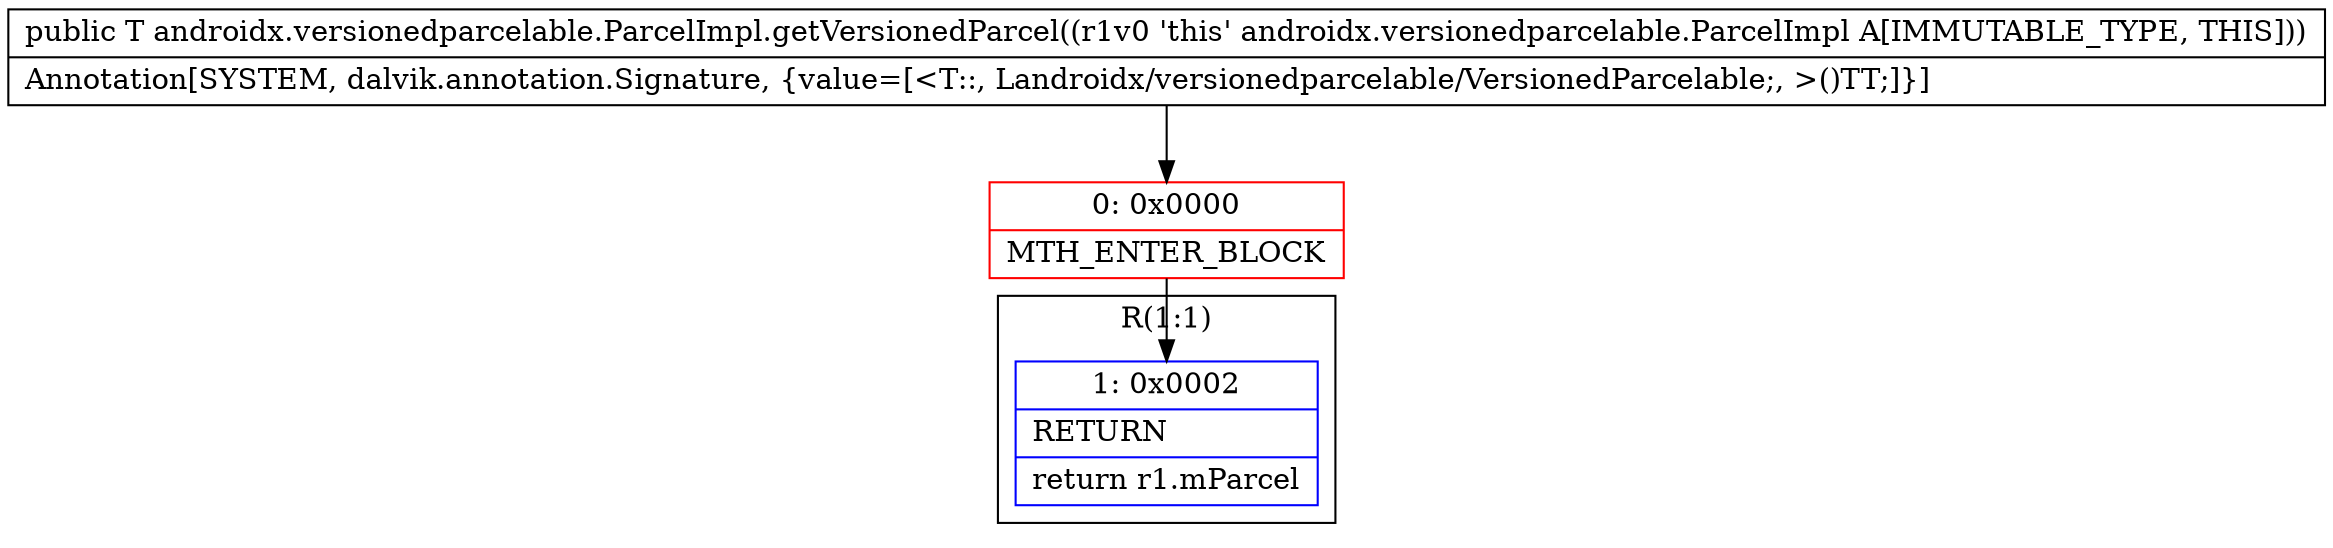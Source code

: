 digraph "CFG forandroidx.versionedparcelable.ParcelImpl.getVersionedParcel()Landroidx\/versionedparcelable\/VersionedParcelable;" {
subgraph cluster_Region_1859739800 {
label = "R(1:1)";
node [shape=record,color=blue];
Node_1 [shape=record,label="{1\:\ 0x0002|RETURN\l|return r1.mParcel\l}"];
}
Node_0 [shape=record,color=red,label="{0\:\ 0x0000|MTH_ENTER_BLOCK\l}"];
MethodNode[shape=record,label="{public T androidx.versionedparcelable.ParcelImpl.getVersionedParcel((r1v0 'this' androidx.versionedparcelable.ParcelImpl A[IMMUTABLE_TYPE, THIS]))  | Annotation[SYSTEM, dalvik.annotation.Signature, \{value=[\<T::, Landroidx\/versionedparcelable\/VersionedParcelable;, \>()TT;]\}]\l}"];
MethodNode -> Node_0;
Node_0 -> Node_1;
}

